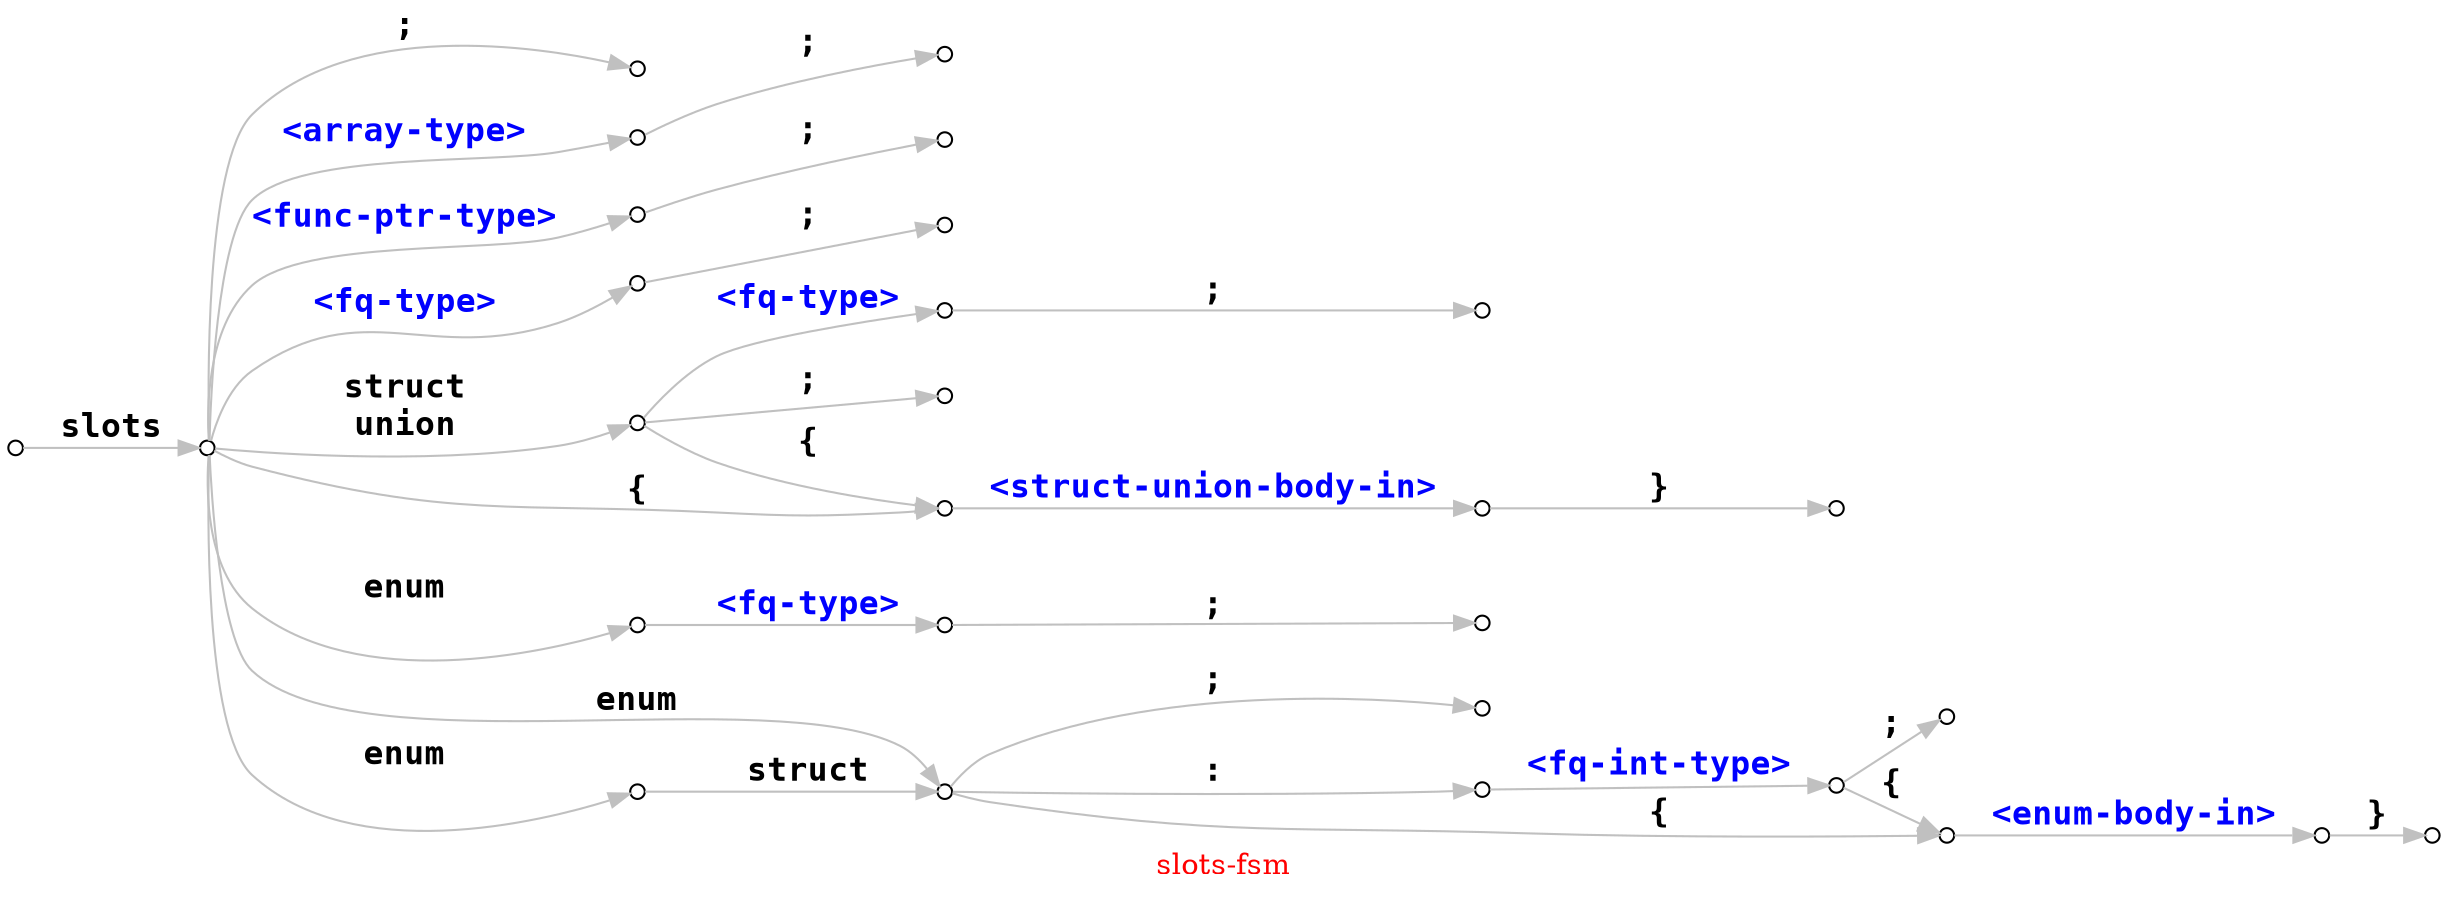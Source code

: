 // -*- mode: c++ -*-

// slots <array-type>        ;        =>  typealias   slots-t = <array-type>      ;
// slots <func-ptr-type>     ;        =>  typealias   slots-t = <func-ptr-type>   ;

// slots             <>      ;        =>  typealias   slots-t =        <>         ;
// slots struct      <>      ;        =>  typealias   slots-t = struct <>         ;
// slots union       <>      ;        =>  typealias   slots-t = union  <>         ;
// slots enum        <>      ;        =>  typealias   slots-t = enum   <>         ;

// slots                     ;        =>  struct      slots-t                     ;
// slots                     { ... }  =>  struct      slots-t                     { ... }

// slots struct              ;        =>  struct      slots-t                     ;
// slots struct              { ... }  =>  struct      slots-t                     { ... }

// slots union               ;        =>  union       slots-t                     ;
// slots union               { ... }  =>  union       slots-t                     { ... }

// slots enum                ;        =>  enum        slots-t             : int-t ;
// slots enum                { ... }  =>  enum        slots-t             : int-t { ... }
//
// slots enum           : <> ;        =>  enum        slots-t             : <>    ;
// slots enum           : <> { ... }  =>  enum        slots-t             : <>    { ... }

// slots enum struct         ;        =>  enum struct slots-t                     ;
// slots enum struct         { ... }  =>  enum struct slots-t                     { ... }
//
// slots enum struct    : <> ;        =>  enum struct slots-t             : <>    ;
// slots enum struct    : <> { ... }  =>  enum struct slots-t             : <>    { ... }

digraph "slots-fsm" {
  graph [ rankdir = LR, label = "\G", fontcolor = red ];
  edge [ fontsize = 16, fontname = "courier-bold", color = grey ];
  node [ shape = circle, fontsize = 12, width = 0.3, fixedsize = true ];
  node [ label = "", width = 0.1 ];

  000 -> 010 [ label = "slots" ];

  010 -> 015 [ label = ";" ];
  010 -> 141 [ label = "<array-type>", fontcolor = blue ];
  010 -> 142 [ label = "<func-ptr-type>", fontcolor = blue ];
  010 -> 140 [ label = "<fq-type>", fontcolor = blue ];
  140 -> 145 [ label = ";" ];
  141 -> 146 [ label = ";" ];
  142 -> 147 [ label = ";" ];

  010 -> 100 [ label = "struct\nunion" ];
  010 -> 110 [ label = "{" ];
  100 -> 110 [ label = "{" ];
  100 -> 105 [ label = ";" ];
  100 -> 150 [ label = "<fq-type>", fontcolor = blue ];
  150 -> 160 [ label = ";" ];
  110 -> 120 [ label = "<struct-union-body-in>", fontcolor = blue ];
  120 -> 130 [ label = "}" ];

  010 -> 031 [ label = "enum" ];
  031 -> 170 [ label = "<fq-type>", fontcolor = blue ];
  170 -> 180 [ label = ";" ];
  030 -> 035 [ label = ";" ];
  010 -> 020 [ label = "enum" ];
  010 -> 030 [ label = "enum" ];
  020 -> 030 [ label = "struct" ];
  030 -> 040 [ label = ":" ];
  030 -> 060 [ label = "{" ];
  040 -> 050 [ label = "<fq-int-type>", fontcolor = blue ];
  050 -> 060 [ label = "{" ];
  050 -> 055 [ label = ";" ];
  060 -> 070 [ label = "<enum-body-in>", fontcolor = blue ];
  070 -> 080 [ label = "}" ];
}

